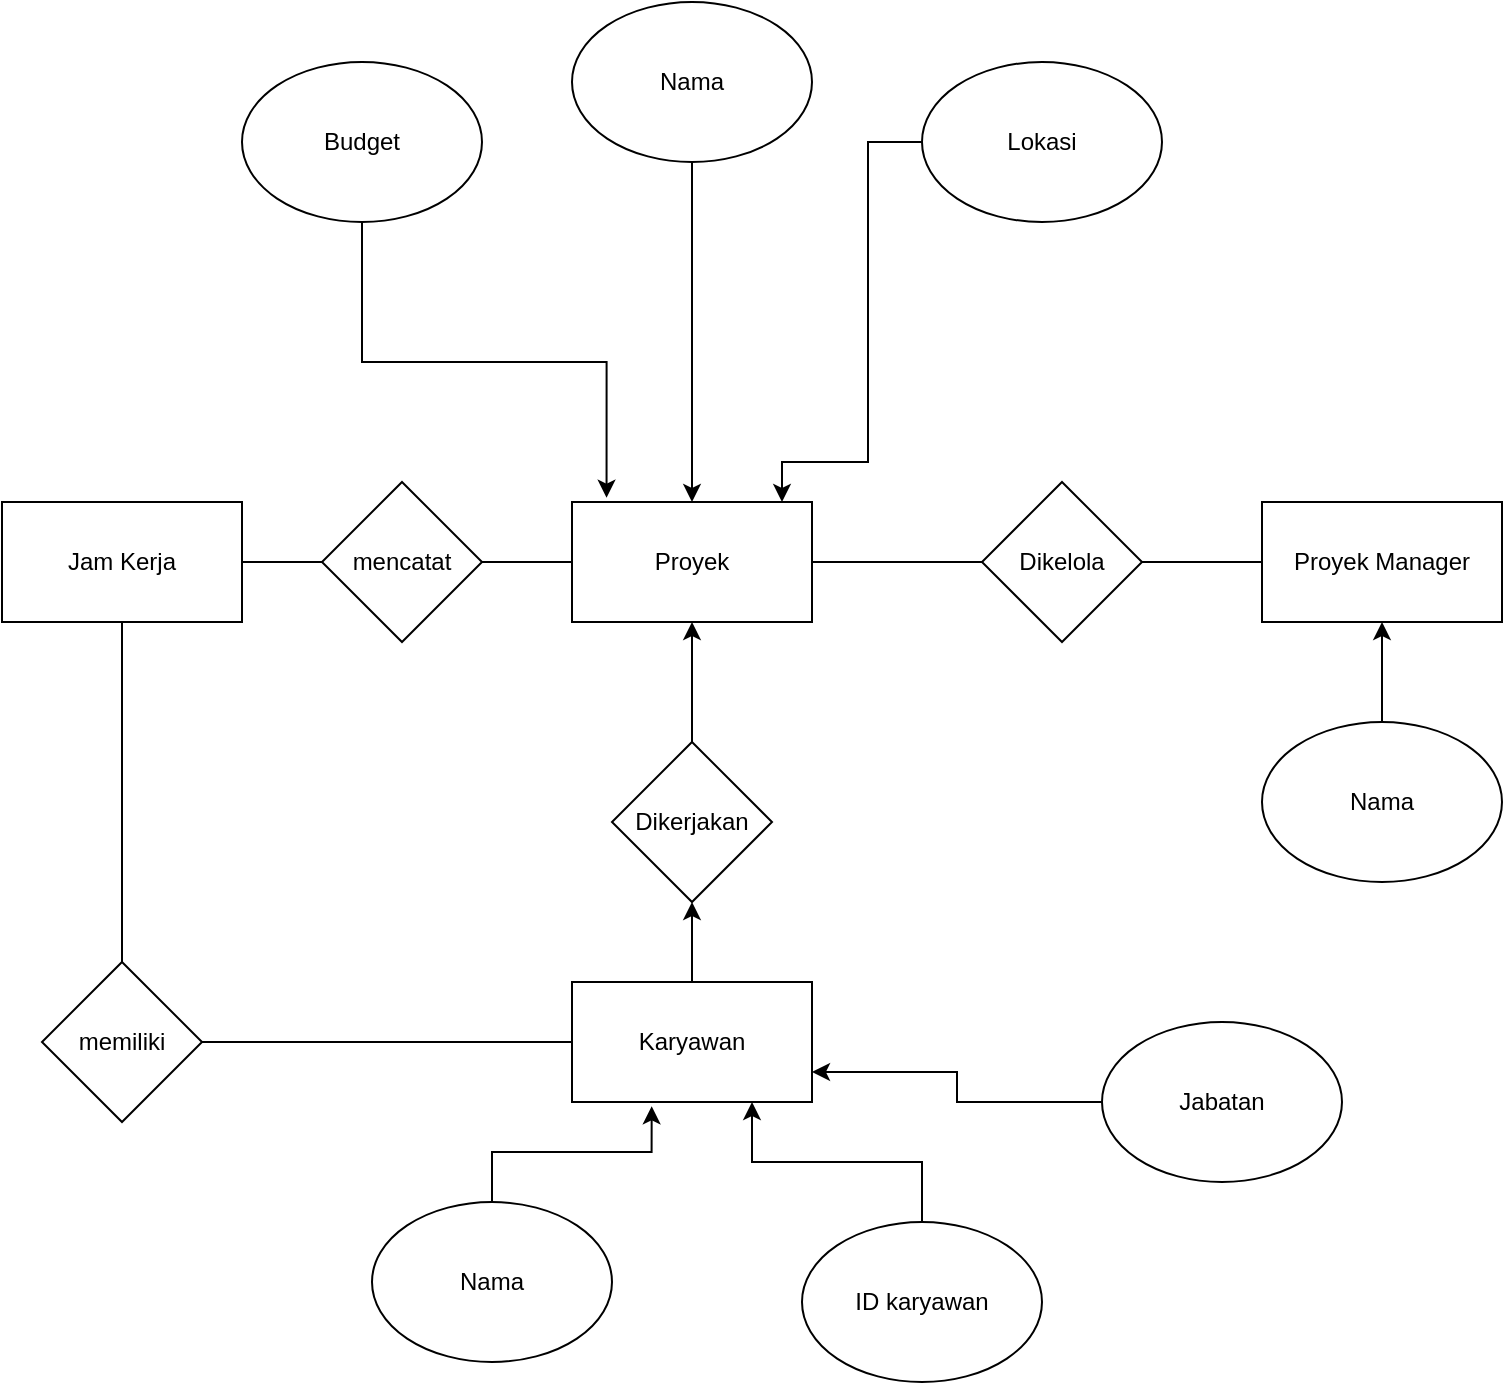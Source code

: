 <mxfile version="24.7.12">
  <diagram name="Page-1" id="U_-ThSBGukp351-MsQGF">
    <mxGraphModel dx="961" dy="572" grid="1" gridSize="10" guides="1" tooltips="1" connect="1" arrows="1" fold="1" page="1" pageScale="1" pageWidth="850" pageHeight="1100" math="0" shadow="0">
      <root>
        <mxCell id="0" />
        <mxCell id="1" parent="0" />
        <mxCell id="ZirOt_VJAhJDtyZ2jbi9-2" value="Proyek" style="rounded=0;whiteSpace=wrap;html=1;" vertex="1" parent="1">
          <mxGeometry x="365" y="400" width="120" height="60" as="geometry" />
        </mxCell>
        <mxCell id="ZirOt_VJAhJDtyZ2jbi9-3" value="Dikelola" style="rhombus;whiteSpace=wrap;html=1;" vertex="1" parent="1">
          <mxGeometry x="570" y="390" width="80" height="80" as="geometry" />
        </mxCell>
        <mxCell id="ZirOt_VJAhJDtyZ2jbi9-4" value="Proyek Manager" style="rounded=0;whiteSpace=wrap;html=1;" vertex="1" parent="1">
          <mxGeometry x="710" y="400" width="120" height="60" as="geometry" />
        </mxCell>
        <mxCell id="ZirOt_VJAhJDtyZ2jbi9-16" value="" style="edgeStyle=orthogonalEdgeStyle;rounded=0;orthogonalLoop=1;jettySize=auto;html=1;entryX=0.5;entryY=1;entryDx=0;entryDy=0;" edge="1" parent="1" source="ZirOt_VJAhJDtyZ2jbi9-9" target="ZirOt_VJAhJDtyZ2jbi9-2">
          <mxGeometry relative="1" as="geometry">
            <mxPoint x="430" y="460" as="targetPoint" />
          </mxGeometry>
        </mxCell>
        <mxCell id="ZirOt_VJAhJDtyZ2jbi9-9" value="Dikerjakan" style="rhombus;whiteSpace=wrap;html=1;" vertex="1" parent="1">
          <mxGeometry x="385" y="520" width="80" height="80" as="geometry" />
        </mxCell>
        <mxCell id="ZirOt_VJAhJDtyZ2jbi9-15" value="" style="edgeStyle=orthogonalEdgeStyle;rounded=0;orthogonalLoop=1;jettySize=auto;html=1;" edge="1" parent="1" source="ZirOt_VJAhJDtyZ2jbi9-10" target="ZirOt_VJAhJDtyZ2jbi9-9">
          <mxGeometry relative="1" as="geometry" />
        </mxCell>
        <mxCell id="ZirOt_VJAhJDtyZ2jbi9-10" value="Karyawan" style="rounded=0;whiteSpace=wrap;html=1;" vertex="1" parent="1">
          <mxGeometry x="365" y="640" width="120" height="60" as="geometry" />
        </mxCell>
        <mxCell id="ZirOt_VJAhJDtyZ2jbi9-11" value="Nama" style="ellipse;whiteSpace=wrap;html=1;" vertex="1" parent="1">
          <mxGeometry x="265" y="750" width="120" height="80" as="geometry" />
        </mxCell>
        <mxCell id="ZirOt_VJAhJDtyZ2jbi9-17" style="edgeStyle=orthogonalEdgeStyle;rounded=0;orthogonalLoop=1;jettySize=auto;html=1;entryX=0.75;entryY=1;entryDx=0;entryDy=0;" edge="1" parent="1" source="ZirOt_VJAhJDtyZ2jbi9-12" target="ZirOt_VJAhJDtyZ2jbi9-10">
          <mxGeometry relative="1" as="geometry" />
        </mxCell>
        <mxCell id="ZirOt_VJAhJDtyZ2jbi9-12" value="ID karyawan" style="ellipse;whiteSpace=wrap;html=1;" vertex="1" parent="1">
          <mxGeometry x="480" y="760" width="120" height="80" as="geometry" />
        </mxCell>
        <mxCell id="ZirOt_VJAhJDtyZ2jbi9-19" style="edgeStyle=orthogonalEdgeStyle;rounded=0;orthogonalLoop=1;jettySize=auto;html=1;entryX=1;entryY=0.75;entryDx=0;entryDy=0;" edge="1" parent="1" source="ZirOt_VJAhJDtyZ2jbi9-13" target="ZirOt_VJAhJDtyZ2jbi9-10">
          <mxGeometry relative="1" as="geometry" />
        </mxCell>
        <mxCell id="ZirOt_VJAhJDtyZ2jbi9-13" value="Jabatan" style="ellipse;whiteSpace=wrap;html=1;" vertex="1" parent="1">
          <mxGeometry x="630" y="660" width="120" height="80" as="geometry" />
        </mxCell>
        <mxCell id="ZirOt_VJAhJDtyZ2jbi9-14" value="Jam Kerja" style="rounded=0;whiteSpace=wrap;html=1;" vertex="1" parent="1">
          <mxGeometry x="80" y="400" width="120" height="60" as="geometry" />
        </mxCell>
        <mxCell id="ZirOt_VJAhJDtyZ2jbi9-18" style="edgeStyle=orthogonalEdgeStyle;rounded=0;orthogonalLoop=1;jettySize=auto;html=1;entryX=0.332;entryY=1.036;entryDx=0;entryDy=0;entryPerimeter=0;" edge="1" parent="1" source="ZirOt_VJAhJDtyZ2jbi9-11" target="ZirOt_VJAhJDtyZ2jbi9-10">
          <mxGeometry relative="1" as="geometry" />
        </mxCell>
        <mxCell id="ZirOt_VJAhJDtyZ2jbi9-20" value="mencatat" style="rhombus;whiteSpace=wrap;html=1;" vertex="1" parent="1">
          <mxGeometry x="240" y="390" width="80" height="80" as="geometry" />
        </mxCell>
        <mxCell id="ZirOt_VJAhJDtyZ2jbi9-21" value="memiliki" style="rhombus;whiteSpace=wrap;html=1;" vertex="1" parent="1">
          <mxGeometry x="100" y="630" width="80" height="80" as="geometry" />
        </mxCell>
        <mxCell id="ZirOt_VJAhJDtyZ2jbi9-27" style="edgeStyle=orthogonalEdgeStyle;rounded=0;orthogonalLoop=1;jettySize=auto;html=1;entryX=0.875;entryY=0;entryDx=0;entryDy=0;entryPerimeter=0;" edge="1" parent="1" source="ZirOt_VJAhJDtyZ2jbi9-22" target="ZirOt_VJAhJDtyZ2jbi9-2">
          <mxGeometry relative="1" as="geometry">
            <Array as="points">
              <mxPoint x="513" y="220" />
              <mxPoint x="513" y="380" />
              <mxPoint x="470" y="380" />
            </Array>
          </mxGeometry>
        </mxCell>
        <mxCell id="ZirOt_VJAhJDtyZ2jbi9-22" value="Lokasi" style="ellipse;whiteSpace=wrap;html=1;" vertex="1" parent="1">
          <mxGeometry x="540" y="180" width="120" height="80" as="geometry" />
        </mxCell>
        <mxCell id="ZirOt_VJAhJDtyZ2jbi9-25" style="edgeStyle=orthogonalEdgeStyle;rounded=0;orthogonalLoop=1;jettySize=auto;html=1;entryX=0.144;entryY=-0.036;entryDx=0;entryDy=0;entryPerimeter=0;" edge="1" parent="1" source="ZirOt_VJAhJDtyZ2jbi9-23" target="ZirOt_VJAhJDtyZ2jbi9-2">
          <mxGeometry relative="1" as="geometry">
            <Array as="points">
              <mxPoint x="260" y="330" />
              <mxPoint x="382" y="330" />
            </Array>
          </mxGeometry>
        </mxCell>
        <mxCell id="ZirOt_VJAhJDtyZ2jbi9-23" value="Budget" style="ellipse;whiteSpace=wrap;html=1;" vertex="1" parent="1">
          <mxGeometry x="200" y="180" width="120" height="80" as="geometry" />
        </mxCell>
        <mxCell id="ZirOt_VJAhJDtyZ2jbi9-26" style="rounded=0;orthogonalLoop=1;jettySize=auto;html=1;entryX=0.5;entryY=0;entryDx=0;entryDy=0;strokeColor=default;strokeWidth=1;" edge="1" parent="1" source="ZirOt_VJAhJDtyZ2jbi9-24" target="ZirOt_VJAhJDtyZ2jbi9-2">
          <mxGeometry relative="1" as="geometry" />
        </mxCell>
        <mxCell id="ZirOt_VJAhJDtyZ2jbi9-24" value="Nama" style="ellipse;whiteSpace=wrap;html=1;" vertex="1" parent="1">
          <mxGeometry x="365" y="150" width="120" height="80" as="geometry" />
        </mxCell>
        <mxCell id="ZirOt_VJAhJDtyZ2jbi9-36" value="" style="edgeStyle=orthogonalEdgeStyle;rounded=0;orthogonalLoop=1;jettySize=auto;html=1;" edge="1" parent="1" source="ZirOt_VJAhJDtyZ2jbi9-35" target="ZirOt_VJAhJDtyZ2jbi9-4">
          <mxGeometry relative="1" as="geometry" />
        </mxCell>
        <mxCell id="ZirOt_VJAhJDtyZ2jbi9-35" value="Nama" style="ellipse;whiteSpace=wrap;html=1;" vertex="1" parent="1">
          <mxGeometry x="710" y="510" width="120" height="80" as="geometry" />
        </mxCell>
        <mxCell id="ZirOt_VJAhJDtyZ2jbi9-37" value="" style="endArrow=none;html=1;rounded=0;exitX=1;exitY=0.5;exitDx=0;exitDy=0;entryX=0;entryY=0.5;entryDx=0;entryDy=0;" edge="1" parent="1" source="ZirOt_VJAhJDtyZ2jbi9-14" target="ZirOt_VJAhJDtyZ2jbi9-20">
          <mxGeometry width="50" height="50" relative="1" as="geometry">
            <mxPoint x="220" y="520" as="sourcePoint" />
            <mxPoint x="270" y="470" as="targetPoint" />
          </mxGeometry>
        </mxCell>
        <mxCell id="ZirOt_VJAhJDtyZ2jbi9-38" value="" style="endArrow=none;html=1;rounded=0;entryX=0;entryY=0.5;entryDx=0;entryDy=0;" edge="1" parent="1" target="ZirOt_VJAhJDtyZ2jbi9-2">
          <mxGeometry width="50" height="50" relative="1" as="geometry">
            <mxPoint x="320" y="430" as="sourcePoint" />
            <mxPoint x="370" y="380" as="targetPoint" />
          </mxGeometry>
        </mxCell>
        <mxCell id="ZirOt_VJAhJDtyZ2jbi9-39" value="" style="endArrow=none;html=1;rounded=0;exitX=1;exitY=0.5;exitDx=0;exitDy=0;entryX=0;entryY=0.5;entryDx=0;entryDy=0;" edge="1" parent="1" source="ZirOt_VJAhJDtyZ2jbi9-2" target="ZirOt_VJAhJDtyZ2jbi9-3">
          <mxGeometry width="50" height="50" relative="1" as="geometry">
            <mxPoint x="490" y="430" as="sourcePoint" />
            <mxPoint x="540" y="380" as="targetPoint" />
          </mxGeometry>
        </mxCell>
        <mxCell id="ZirOt_VJAhJDtyZ2jbi9-40" value="" style="endArrow=none;html=1;rounded=0;entryX=0;entryY=0.5;entryDx=0;entryDy=0;" edge="1" parent="1" target="ZirOt_VJAhJDtyZ2jbi9-4">
          <mxGeometry width="50" height="50" relative="1" as="geometry">
            <mxPoint x="650" y="430" as="sourcePoint" />
            <mxPoint x="700" y="380" as="targetPoint" />
          </mxGeometry>
        </mxCell>
        <mxCell id="ZirOt_VJAhJDtyZ2jbi9-41" value="" style="endArrow=none;html=1;rounded=0;entryX=0.5;entryY=1;entryDx=0;entryDy=0;" edge="1" parent="1" target="ZirOt_VJAhJDtyZ2jbi9-14">
          <mxGeometry width="50" height="50" relative="1" as="geometry">
            <mxPoint x="140" y="630" as="sourcePoint" />
            <mxPoint x="190" y="580" as="targetPoint" />
          </mxGeometry>
        </mxCell>
        <mxCell id="ZirOt_VJAhJDtyZ2jbi9-42" value="" style="endArrow=none;html=1;rounded=0;entryX=0;entryY=0.5;entryDx=0;entryDy=0;" edge="1" parent="1" target="ZirOt_VJAhJDtyZ2jbi9-10">
          <mxGeometry width="50" height="50" relative="1" as="geometry">
            <mxPoint x="180" y="670" as="sourcePoint" />
            <mxPoint x="360" y="670" as="targetPoint" />
          </mxGeometry>
        </mxCell>
      </root>
    </mxGraphModel>
  </diagram>
</mxfile>

